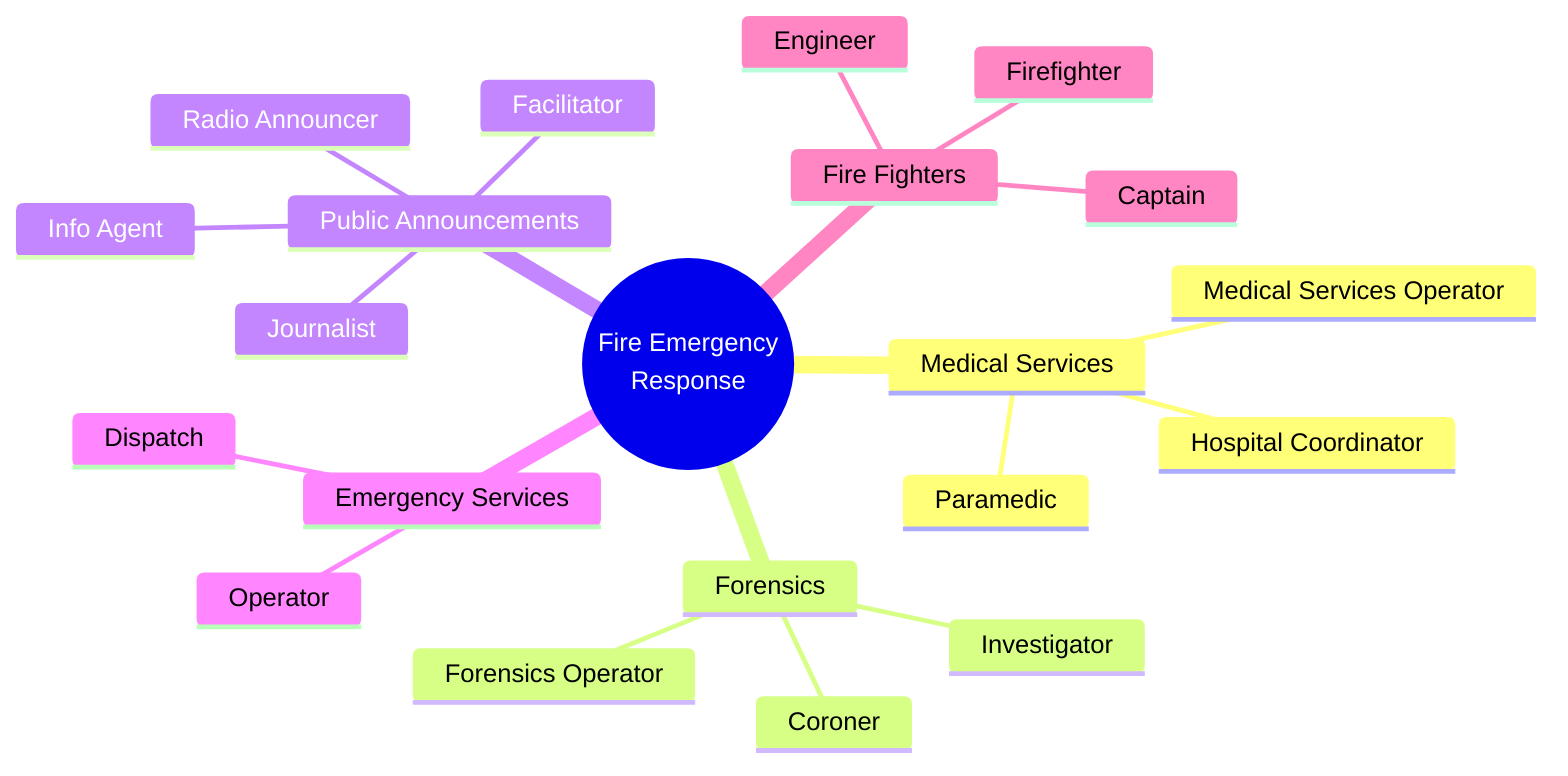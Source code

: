mindmap
    root((Fire Emergency<br/>Response))
        Medical Services
            Medical Services Operator
            Hospital Coordinator
            Paramedic
        Forensics
            Forensics Operator
            Coroner
            Investigator
        Public Announcements
            Facilitator
            Info Agent
            Journalist
            Radio Announcer
        Emergency Services
            Dispatch
            Operator
        Fire Fighters
            Captain
            Engineer
            Firefighter
